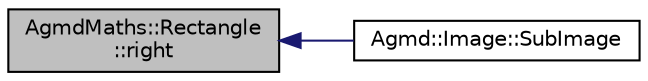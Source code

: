 digraph "AgmdMaths::Rectangle::right"
{
  edge [fontname="Helvetica",fontsize="10",labelfontname="Helvetica",labelfontsize="10"];
  node [fontname="Helvetica",fontsize="10",shape=record];
  rankdir="LR";
  Node1 [label="AgmdMaths::Rectangle\l::right",height=0.2,width=0.4,color="black", fillcolor="grey75", style="filled" fontcolor="black"];
  Node1 -> Node2 [dir="back",color="midnightblue",fontsize="10",style="solid",fontname="Helvetica"];
  Node2 [label="Agmd::Image::SubImage",height=0.2,width=0.4,color="black", fillcolor="white", style="filled",URL="$class_agmd_1_1_image.html#addca3cb1123f7edd7f1056d75452d86c"];
}
